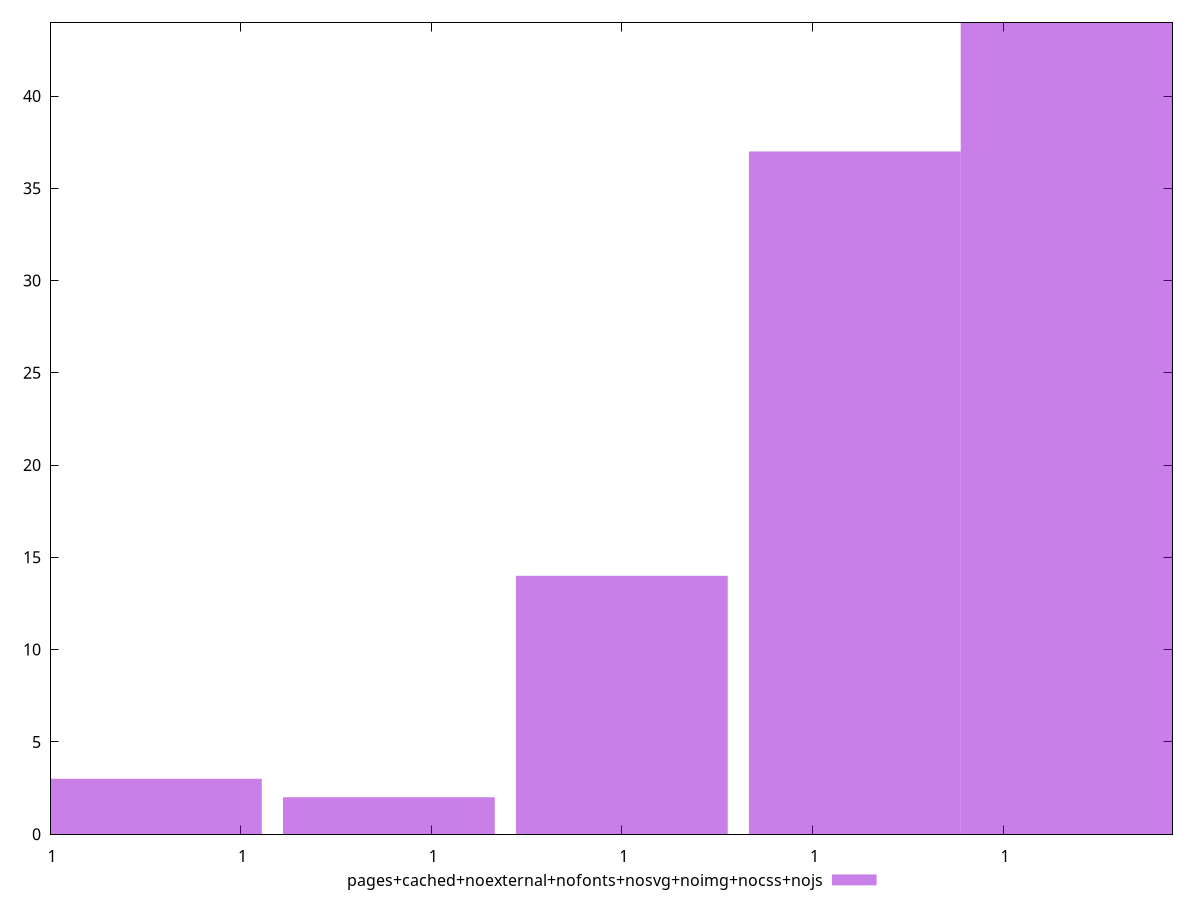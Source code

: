 $_pagesCachedNoexternalNofontsNosvgNoimgNocssNojs <<EOF
0.9999999999999994 44
0.9999999999999983 37
0.9999999999999971 14
0.9999999999999959 2
0.9999999999999947 3
EOF
set key outside below
set terminal pngcairo
set output "report_00005_2020-11-02T22-26-11.212Z/bootup-time/pages+cached+noexternal+nofonts+nosvg+noimg+nocss+nojs//hist.png"
set yrange [0:44]
set boxwidth 1.2103888138230696e-15
set style fill transparent solid 0.5 noborder
plot $_pagesCachedNoexternalNofontsNosvgNoimgNocssNojs title "pages+cached+noexternal+nofonts+nosvg+noimg+nocss+nojs" with boxes ,